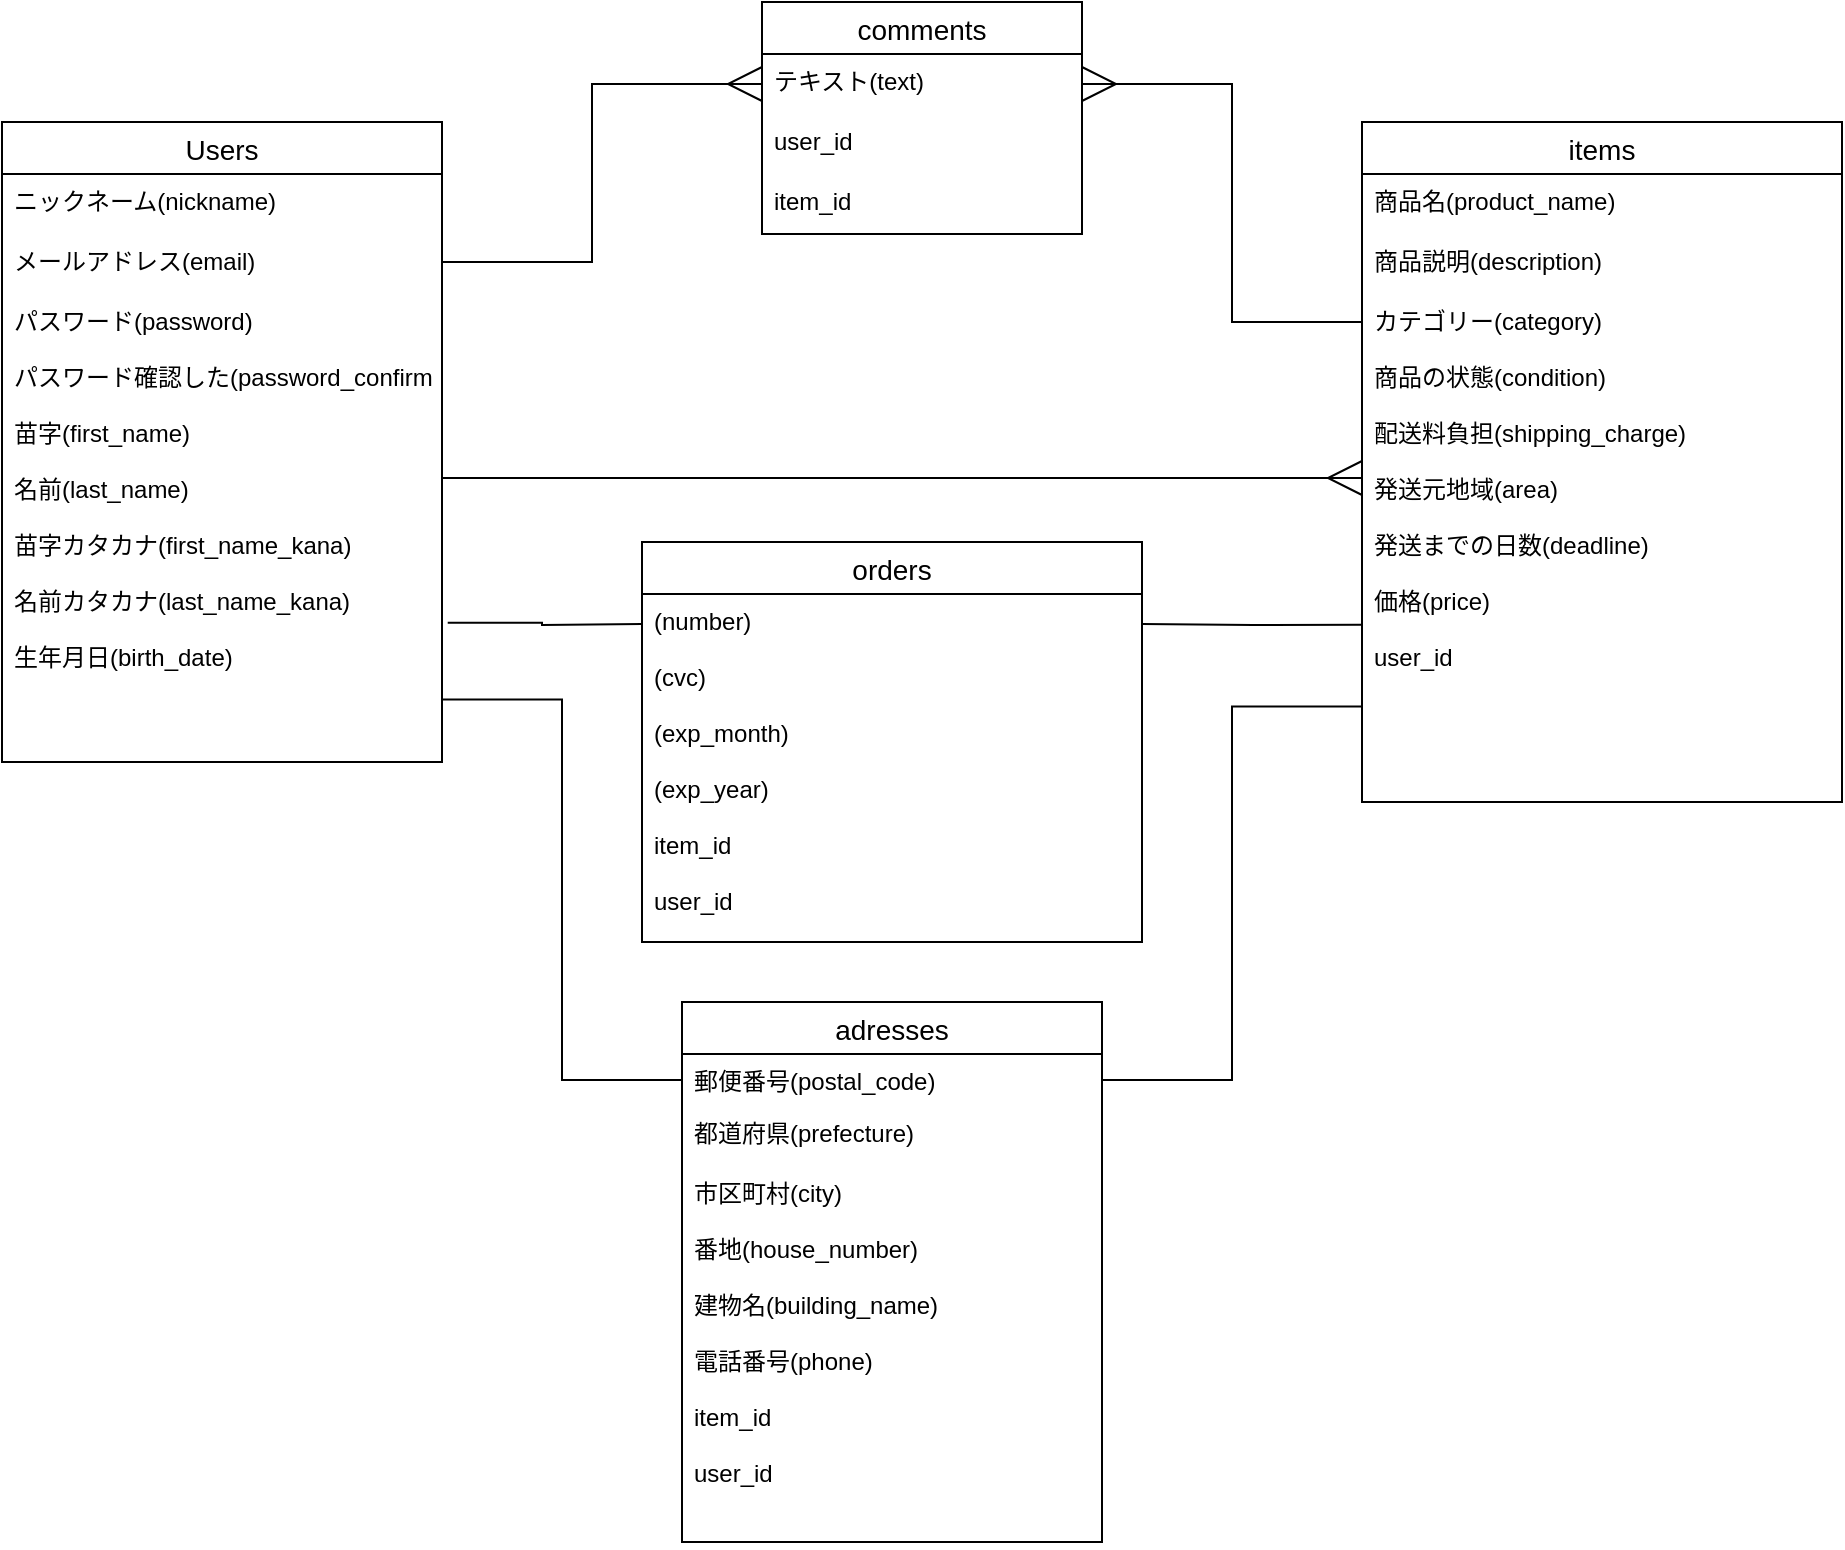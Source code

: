 <mxfile version="13.10.0" type="embed" pages="2">
    <diagram id="7_q23NRoJnD_yde4n6rs" name="ページ1">
        <mxGraphModel dx="728" dy="165" grid="1" gridSize="10" guides="1" tooltips="1" connect="1" arrows="1" fold="1" page="1" pageScale="1" pageWidth="1169" pageHeight="1654" math="0" shadow="0">
            <root>
                <mxCell id="0"/>
                <mxCell id="1" parent="0"/>
                <mxCell id="158" value="Users" style="swimlane;fontStyle=0;childLayout=stackLayout;horizontal=1;startSize=26;horizontalStack=0;resizeParent=1;resizeParentMax=0;resizeLast=0;collapsible=1;marginBottom=0;align=center;fontSize=14;" parent="1" vertex="1">
                    <mxGeometry x="60" y="280" width="220" height="320" as="geometry"/>
                </mxCell>
                <mxCell id="159" value="ニックネーム(nickname)" style="text;strokeColor=none;fillColor=none;spacingLeft=4;spacingRight=4;overflow=hidden;rotatable=0;points=[[0,0.5],[1,0.5]];portConstraint=eastwest;fontSize=12;" parent="158" vertex="1">
                    <mxGeometry y="26" width="220" height="30" as="geometry"/>
                </mxCell>
                <mxCell id="160" value="メールアドレス(email)" style="text;strokeColor=none;fillColor=none;spacingLeft=4;spacingRight=4;overflow=hidden;rotatable=0;points=[[0,0.5],[1,0.5]];portConstraint=eastwest;fontSize=12;" parent="158" vertex="1">
                    <mxGeometry y="56" width="220" height="264" as="geometry"/>
                </mxCell>
                <mxCell id="162" value="items" style="swimlane;fontStyle=0;childLayout=stackLayout;horizontal=1;startSize=26;horizontalStack=0;resizeParent=1;resizeParentMax=0;resizeLast=0;collapsible=1;marginBottom=0;align=center;fontSize=14;" parent="1" vertex="1">
                    <mxGeometry x="740" y="280" width="240" height="340" as="geometry"/>
                </mxCell>
                <mxCell id="163" value="商品名(product_name)" style="text;strokeColor=none;fillColor=none;spacingLeft=4;spacingRight=4;overflow=hidden;rotatable=0;points=[[0,0.5],[1,0.5]];portConstraint=eastwest;fontSize=12;" parent="162" vertex="1">
                    <mxGeometry y="26" width="240" height="30" as="geometry"/>
                </mxCell>
                <mxCell id="164" value="商品説明(description)" style="text;strokeColor=none;fillColor=none;spacingLeft=4;spacingRight=4;overflow=hidden;rotatable=0;points=[[0,0.5],[1,0.5]];portConstraint=eastwest;fontSize=12;" parent="162" vertex="1">
                    <mxGeometry y="56" width="240" height="30" as="geometry"/>
                </mxCell>
                <mxCell id="165" value="カテゴリー(category)&#10;&#10;商品の状態(condition)&#10;　&#10;配送料負担(shipping_charge)&#10;&#10;発送元地域(area)&#10;&#10;発送までの日数(deadline)&#10;&#10;価格(price)&#10;&#10;user_id&#10;&#10;" style="text;strokeColor=none;fillColor=none;spacingLeft=4;spacingRight=4;overflow=hidden;rotatable=0;points=[[0,0.5],[1,0.5]];portConstraint=eastwest;fontSize=12;" parent="162" vertex="1">
                    <mxGeometry y="86" width="240" height="254" as="geometry"/>
                </mxCell>
                <mxCell id="166" value="orders" style="swimlane;fontStyle=0;childLayout=stackLayout;horizontal=1;startSize=26;horizontalStack=0;resizeParent=1;resizeParentMax=0;resizeLast=0;collapsible=1;marginBottom=0;align=center;fontSize=14;" parent="1" vertex="1">
                    <mxGeometry x="380" y="490" width="250" height="200" as="geometry"/>
                </mxCell>
                <mxCell id="rqsNmN9Z8fDOWkWqr9eB-192" value="(number)&#10;&#10;(cvc)&#10;&#10;(exp_month)&#10;&#10;(exp_year)&#10;&#10;item_id&#10;&#10;user_id&#10;" style="text;strokeColor=none;fillColor=none;spacingLeft=4;spacingRight=4;overflow=hidden;rotatable=0;points=[[0,0.5],[1,0.5]];portConstraint=eastwest;fontSize=12;" parent="166" vertex="1">
                    <mxGeometry y="26" width="250" height="174" as="geometry"/>
                </mxCell>
                <mxCell id="170" value="adresses" style="swimlane;fontStyle=0;childLayout=stackLayout;horizontal=1;startSize=26;horizontalStack=0;resizeParent=1;resizeParentMax=0;resizeLast=0;collapsible=1;marginBottom=0;align=center;fontSize=14;" parent="1" vertex="1">
                    <mxGeometry x="400" y="720" width="210" height="270" as="geometry"/>
                </mxCell>
                <mxCell id="171" value="郵便番号(postal_code)" style="text;strokeColor=none;fillColor=none;spacingLeft=4;spacingRight=4;overflow=hidden;rotatable=0;points=[[0,0.5],[1,0.5]];portConstraint=eastwest;fontSize=12;" parent="170" vertex="1">
                    <mxGeometry y="26" width="210" height="26" as="geometry"/>
                </mxCell>
                <mxCell id="172" value="都道府県(prefecture)" style="text;strokeColor=none;fillColor=none;spacingLeft=4;spacingRight=4;overflow=hidden;rotatable=0;points=[[0,0.5],[1,0.5]];portConstraint=eastwest;fontSize=12;" parent="170" vertex="1">
                    <mxGeometry y="52" width="210" height="218" as="geometry"/>
                </mxCell>
                <mxCell id="rqsNmN9Z8fDOWkWqr9eB-178" value="comments" style="swimlane;fontStyle=0;childLayout=stackLayout;horizontal=1;startSize=26;horizontalStack=0;resizeParent=1;resizeParentMax=0;resizeLast=0;collapsible=1;marginBottom=0;align=center;fontSize=14;" parent="1" vertex="1">
                    <mxGeometry x="440" y="220" width="160" height="116" as="geometry"/>
                </mxCell>
                <mxCell id="rqsNmN9Z8fDOWkWqr9eB-179" value="テキスト(text)&#10;" style="text;strokeColor=none;fillColor=none;spacingLeft=4;spacingRight=4;overflow=hidden;rotatable=0;points=[[0,0.5],[1,0.5]];portConstraint=eastwest;fontSize=12;" parent="rqsNmN9Z8fDOWkWqr9eB-178" vertex="1">
                    <mxGeometry y="26" width="160" height="30" as="geometry"/>
                </mxCell>
                <mxCell id="rqsNmN9Z8fDOWkWqr9eB-180" value="user_id" style="text;strokeColor=none;fillColor=none;spacingLeft=4;spacingRight=4;overflow=hidden;rotatable=0;points=[[0,0.5],[1,0.5]];portConstraint=eastwest;fontSize=12;" parent="rqsNmN9Z8fDOWkWqr9eB-178" vertex="1">
                    <mxGeometry y="56" width="160" height="30" as="geometry"/>
                </mxCell>
                <mxCell id="rqsNmN9Z8fDOWkWqr9eB-181" value="item_id" style="text;strokeColor=none;fillColor=none;spacingLeft=4;spacingRight=4;overflow=hidden;rotatable=0;points=[[0,0.5],[1,0.5]];portConstraint=eastwest;fontSize=12;" parent="rqsNmN9Z8fDOWkWqr9eB-178" vertex="1">
                    <mxGeometry y="86" width="160" height="30" as="geometry"/>
                </mxCell>
                <mxCell id="rqsNmN9Z8fDOWkWqr9eB-196" style="edgeStyle=orthogonalEdgeStyle;rounded=0;orthogonalLoop=1;jettySize=auto;html=1;entryX=0;entryY=0.5;entryDx=0;entryDy=0;endArrow=ERmany;endFill=0;endSize=15;" parent="1" target="rqsNmN9Z8fDOWkWqr9eB-179" edge="1">
                    <mxGeometry relative="1" as="geometry">
                        <mxPoint x="280" y="350" as="sourcePoint"/>
                        <Array as="points">
                            <mxPoint x="280" y="350"/>
                            <mxPoint x="355" y="350"/>
                            <mxPoint x="355" y="261"/>
                        </Array>
                    </mxGeometry>
                </mxCell>
                <mxCell id="rqsNmN9Z8fDOWkWqr9eB-197" style="edgeStyle=orthogonalEdgeStyle;rounded=0;orthogonalLoop=1;jettySize=auto;html=1;endArrow=ERmany;endFill=0;endSize=15;entryX=1;entryY=0.5;entryDx=0;entryDy=0;startArrow=none;startFill=0;startSize=15;" parent="1" target="rqsNmN9Z8fDOWkWqr9eB-179" edge="1">
                    <mxGeometry relative="1" as="geometry">
                        <mxPoint x="620" y="250" as="targetPoint"/>
                        <mxPoint x="740" y="380" as="sourcePoint"/>
                        <Array as="points">
                            <mxPoint x="740" y="380"/>
                            <mxPoint x="675" y="380"/>
                            <mxPoint x="675" y="261"/>
                        </Array>
                    </mxGeometry>
                </mxCell>
                <mxCell id="rqsNmN9Z8fDOWkWqr9eB-201" style="edgeStyle=orthogonalEdgeStyle;rounded=0;orthogonalLoop=1;jettySize=auto;html=1;exitX=1;exitY=0.5;exitDx=0;exitDy=0;startArrow=none;startFill=0;startSize=15;endArrow=ERmany;endFill=0;endSize=15;" parent="1" source="161" edge="1">
                    <mxGeometry relative="1" as="geometry">
                        <mxPoint x="740" y="458" as="targetPoint"/>
                        <Array as="points">
                            <mxPoint x="740" y="458"/>
                        </Array>
                    </mxGeometry>
                </mxCell>
                <mxCell id="174" style="edgeStyle=orthogonalEdgeStyle;rounded=0;orthogonalLoop=1;jettySize=auto;html=1;exitX=1;exitY=0.5;exitDx=0;exitDy=0;entryX=-0.001;entryY=0.651;entryDx=0;entryDy=0;entryPerimeter=0;endArrow=none;endFill=0;" edge="1" parent="1" target="165">
                    <mxGeometry relative="1" as="geometry">
                        <mxPoint x="630" y="531" as="sourcePoint"/>
                    </mxGeometry>
                </mxCell>
                <mxCell id="173" value="市区町村(city)&#10;&#10;番地(house_number)&#10;&#10;建物名(building_name)&#10;&#10;電話番号(phone)&#10;&#10;item_id&#10;&#10;user_id" style="text;strokeColor=none;fillColor=none;spacingLeft=4;spacingRight=4;overflow=hidden;rotatable=0;points=[[0,0.5],[1,0.5]];portConstraint=eastwest;fontSize=12;" parent="1" vertex="1">
                    <mxGeometry x="400" y="802" width="210" height="178" as="geometry"/>
                </mxCell>
                <mxCell id="177" style="edgeStyle=orthogonalEdgeStyle;rounded=0;orthogonalLoop=1;jettySize=auto;html=1;exitX=0;exitY=0.5;exitDx=0;exitDy=0;entryX=1.013;entryY=0.734;entryDx=0;entryDy=0;entryPerimeter=0;endArrow=none;endFill=0;" edge="1" parent="1" target="161">
                    <mxGeometry relative="1" as="geometry">
                        <mxPoint x="380" y="531" as="sourcePoint"/>
                    </mxGeometry>
                </mxCell>
                <mxCell id="161" value="パスワード(password)&#10;&#10;パスワード確認した(password_confirmation&#10;&#10;苗字(first_name)&#10;&#10;名前(last_name)&#10;&#10;苗字カタカナ(first_name_kana)&#10;&#10;名前カタカナ(last_name_kana)&#10;&#10;生年月日(birth_date)&#10;&#10;&#10;&#10;" style="text;strokeColor=none;fillColor=none;spacingLeft=4;spacingRight=4;overflow=hidden;rotatable=0;points=[[0,0.5],[1,0.5]];portConstraint=eastwest;fontSize=12;" parent="1" vertex="1">
                    <mxGeometry x="60" y="366" width="220" height="224" as="geometry"/>
                </mxCell>
                <mxCell id="178" style="edgeStyle=orthogonalEdgeStyle;rounded=0;orthogonalLoop=1;jettySize=auto;html=1;exitX=0;exitY=0.5;exitDx=0;exitDy=0;entryX=0.999;entryY=0.905;entryDx=0;entryDy=0;entryPerimeter=0;endArrow=none;endFill=0;" edge="1" parent="1" source="171" target="161">
                    <mxGeometry relative="1" as="geometry"/>
                </mxCell>
                <mxCell id="179" style="edgeStyle=orthogonalEdgeStyle;rounded=0;orthogonalLoop=1;jettySize=auto;html=1;exitX=1;exitY=0.5;exitDx=0;exitDy=0;entryX=0.001;entryY=0.812;entryDx=0;entryDy=0;entryPerimeter=0;endArrow=none;endFill=0;" edge="1" parent="1" source="171" target="165">
                    <mxGeometry relative="1" as="geometry"/>
                </mxCell>
            </root>
        </mxGraphModel>
    </diagram>
    <diagram id="uaZUtit5kD3gXaRy7_ST" name="ページ2">
        &#xa;        &#xa;        &#xa;        &#xa;&#xa;&#xa;&#xa;
        <mxGraphModel dx="728" dy="529" grid="1" gridSize="10" guides="1" tooltips="1" connect="1" arrows="1" fold="1" page="1" pageScale="1" pageWidth="827" pageHeight="1169" math="0" shadow="0">
            &#xa;            &#xa;            &#xa;            &#xa;&#xa;&#xa;&#xa;
            <root>
                &#xa;                &#xa;                &#xa;                &#xa;&#xa;&#xa;&#xa;
                <mxCell id="P7Gg7d8KjyRy03c8anCD-0"/>
                &#xa;                &#xa;                &#xa;                &#xa;&#xa;&#xa;&#xa;
                <mxCell id="P7Gg7d8KjyRy03c8anCD-1" parent="P7Gg7d8KjyRy03c8anCD-0"/>
                &#xa;                &#xa;                &#xa;                &#xa;&#xa;&#xa;&#xa;
            </root>
            &#xa;            &#xa;            &#xa;            &#xa;&#xa;&#xa;&#xa;
        </mxGraphModel>
        &#xa;        &#xa;        &#xa;        &#xa;&#xa;&#xa;&#xa;
    </diagram>
</mxfile>